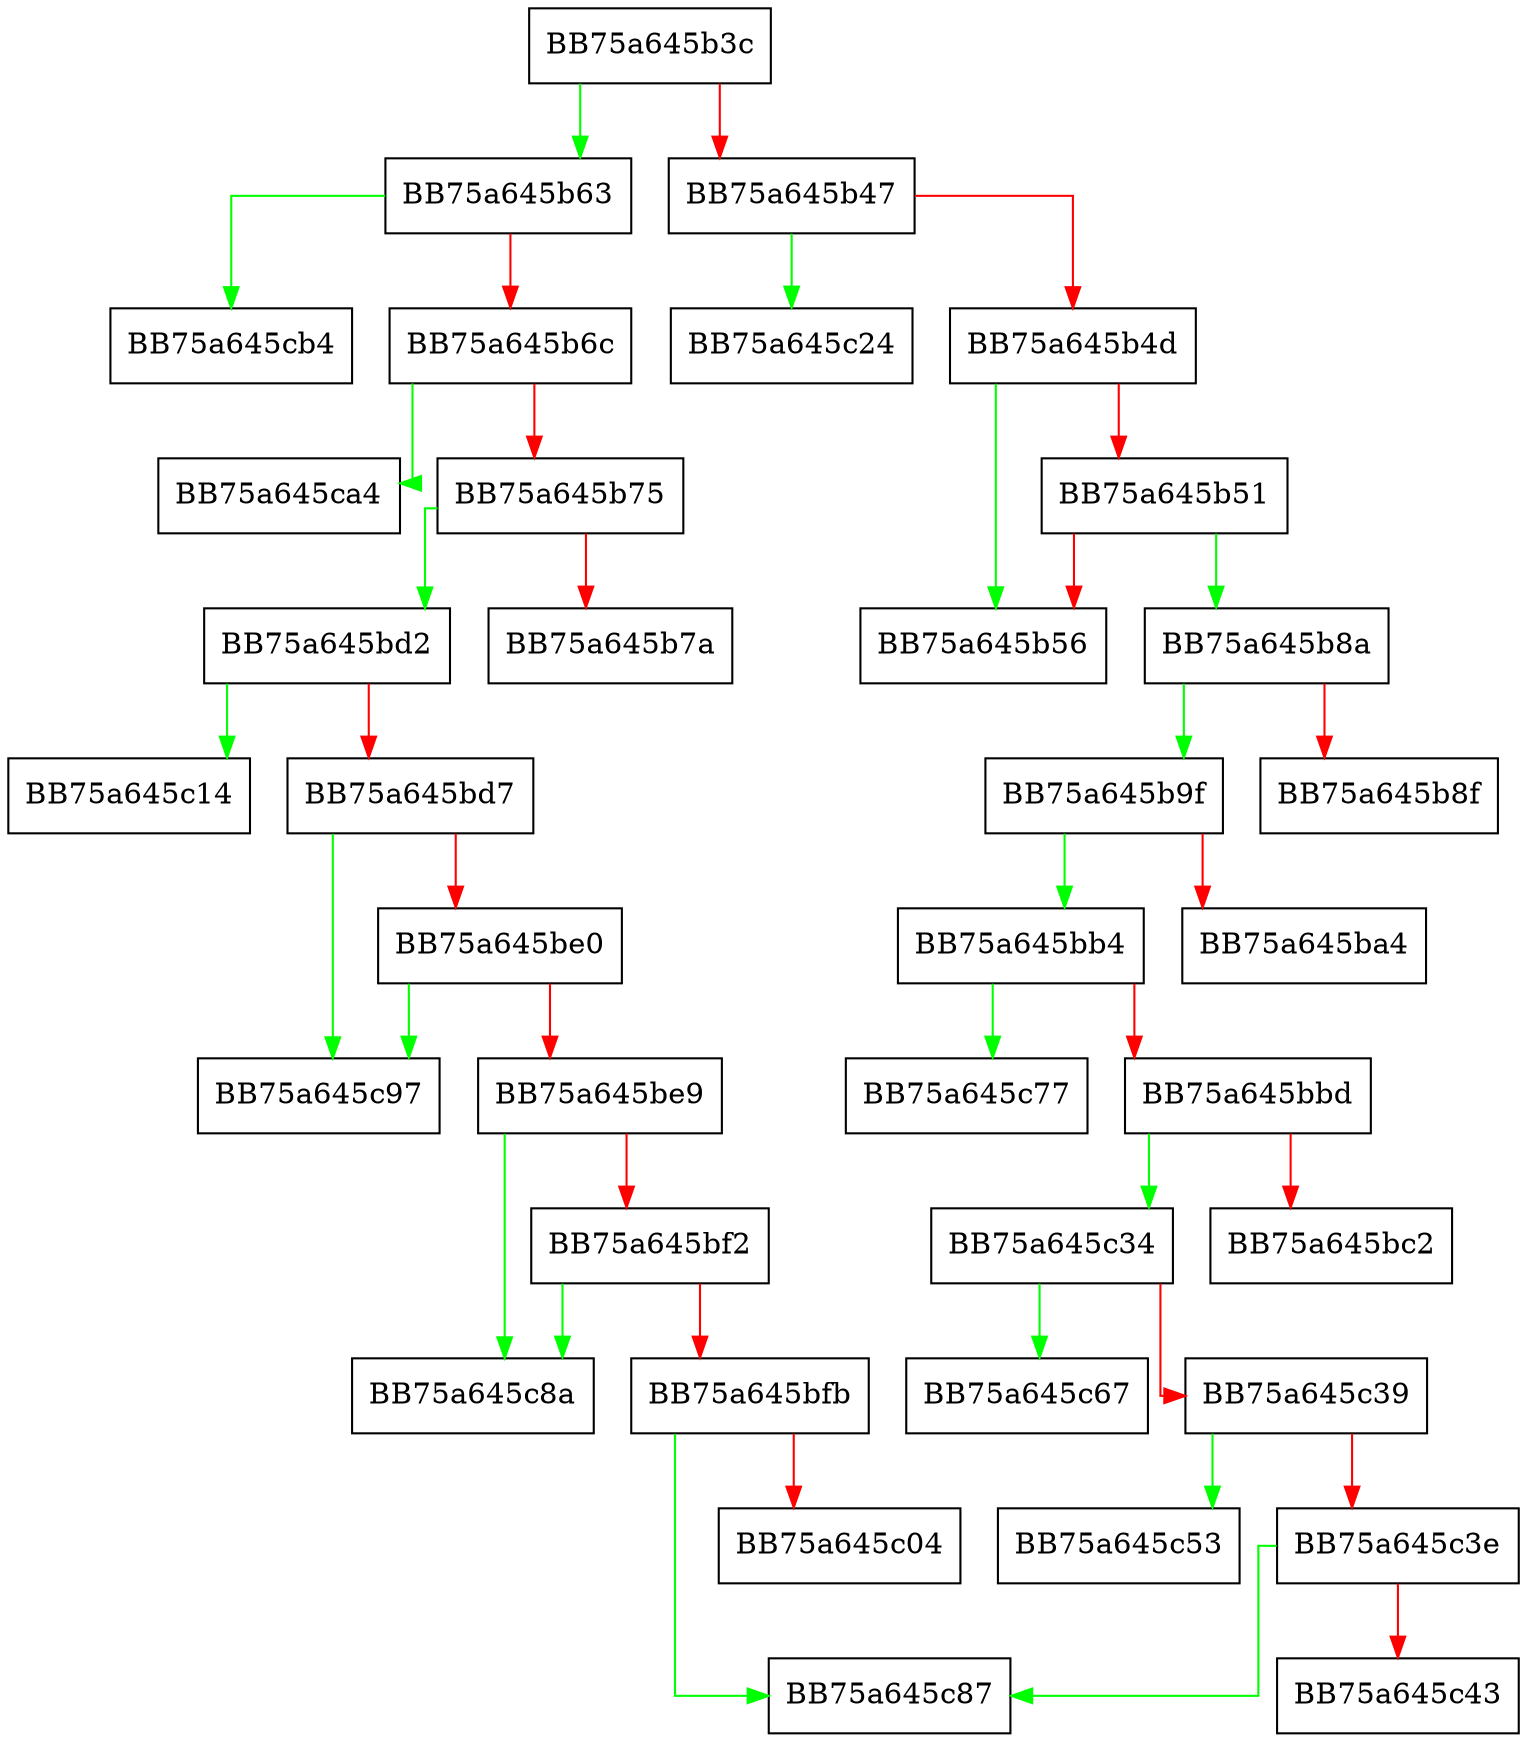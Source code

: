 digraph delegate {
  node [shape="box"];
  graph [splines=ortho];
  BB75a645b3c -> BB75a645b63 [color="green"];
  BB75a645b3c -> BB75a645b47 [color="red"];
  BB75a645b47 -> BB75a645c24 [color="green"];
  BB75a645b47 -> BB75a645b4d [color="red"];
  BB75a645b4d -> BB75a645b56 [color="green"];
  BB75a645b4d -> BB75a645b51 [color="red"];
  BB75a645b51 -> BB75a645b8a [color="green"];
  BB75a645b51 -> BB75a645b56 [color="red"];
  BB75a645b63 -> BB75a645cb4 [color="green"];
  BB75a645b63 -> BB75a645b6c [color="red"];
  BB75a645b6c -> BB75a645ca4 [color="green"];
  BB75a645b6c -> BB75a645b75 [color="red"];
  BB75a645b75 -> BB75a645bd2 [color="green"];
  BB75a645b75 -> BB75a645b7a [color="red"];
  BB75a645b8a -> BB75a645b9f [color="green"];
  BB75a645b8a -> BB75a645b8f [color="red"];
  BB75a645b9f -> BB75a645bb4 [color="green"];
  BB75a645b9f -> BB75a645ba4 [color="red"];
  BB75a645bb4 -> BB75a645c77 [color="green"];
  BB75a645bb4 -> BB75a645bbd [color="red"];
  BB75a645bbd -> BB75a645c34 [color="green"];
  BB75a645bbd -> BB75a645bc2 [color="red"];
  BB75a645bd2 -> BB75a645c14 [color="green"];
  BB75a645bd2 -> BB75a645bd7 [color="red"];
  BB75a645bd7 -> BB75a645c97 [color="green"];
  BB75a645bd7 -> BB75a645be0 [color="red"];
  BB75a645be0 -> BB75a645c97 [color="green"];
  BB75a645be0 -> BB75a645be9 [color="red"];
  BB75a645be9 -> BB75a645c8a [color="green"];
  BB75a645be9 -> BB75a645bf2 [color="red"];
  BB75a645bf2 -> BB75a645c8a [color="green"];
  BB75a645bf2 -> BB75a645bfb [color="red"];
  BB75a645bfb -> BB75a645c87 [color="green"];
  BB75a645bfb -> BB75a645c04 [color="red"];
  BB75a645c34 -> BB75a645c67 [color="green"];
  BB75a645c34 -> BB75a645c39 [color="red"];
  BB75a645c39 -> BB75a645c53 [color="green"];
  BB75a645c39 -> BB75a645c3e [color="red"];
  BB75a645c3e -> BB75a645c87 [color="green"];
  BB75a645c3e -> BB75a645c43 [color="red"];
}